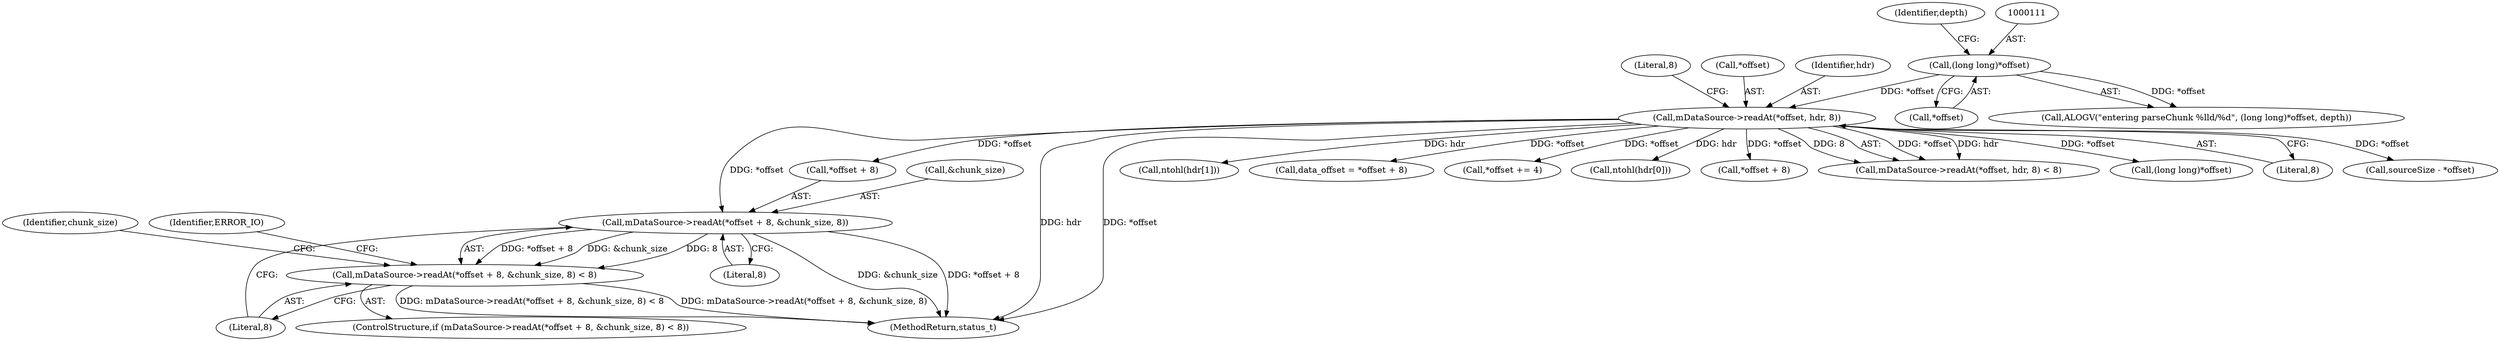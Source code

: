 digraph "0_Android_f81038006b4c59a5a148dcad887371206033c28f_2@API" {
"1000155" [label="(Call,mDataSource->readAt(*offset + 8, &chunk_size, 8))"];
"1000118" [label="(Call,mDataSource->readAt(*offset, hdr, 8))"];
"1000110" [label="(Call,(long long)*offset)"];
"1000154" [label="(Call,mDataSource->readAt(*offset + 8, &chunk_size, 8) < 8)"];
"1000156" [label="(Call,*offset + 8)"];
"1000114" [label="(Identifier,depth)"];
"1003289" [label="(MethodReturn,status_t)"];
"1000137" [label="(Call,ntohl(hdr[1]))"];
"1000168" [label="(Identifier,chunk_size)"];
"1000118" [label="(Call,mDataSource->readAt(*offset, hdr, 8))"];
"1000123" [label="(Literal,8)"];
"1000155" [label="(Call,mDataSource->readAt(*offset + 8, &chunk_size, 8))"];
"1000166" [label="(Identifier,ERROR_IO)"];
"1000119" [label="(Call,*offset)"];
"1000142" [label="(Call,data_offset = *offset + 8)"];
"1000110" [label="(Call,(long long)*offset)"];
"1000162" [label="(Literal,8)"];
"1000214" [label="(Call,*offset += 4)"];
"1000108" [label="(Call,ALOGV(\"entering parseChunk %lld/%d\", (long long)*offset, depth))"];
"1000130" [label="(Call,ntohl(hdr[0]))"];
"1000144" [label="(Call,*offset + 8)"];
"1000117" [label="(Call,mDataSource->readAt(*offset, hdr, 8) < 8)"];
"1000121" [label="(Identifier,hdr)"];
"1000112" [label="(Call,*offset)"];
"1000235" [label="(Call,(long long)*offset)"];
"1000163" [label="(Literal,8)"];
"1000153" [label="(ControlStructure,if (mDataSource->readAt(*offset + 8, &chunk_size, 8) < 8))"];
"1000154" [label="(Call,mDataSource->readAt(*offset + 8, &chunk_size, 8) < 8)"];
"1000122" [label="(Literal,8)"];
"1000160" [label="(Call,&chunk_size)"];
"1000202" [label="(Call,sourceSize - *offset)"];
"1000155" -> "1000154"  [label="AST: "];
"1000155" -> "1000162"  [label="CFG: "];
"1000156" -> "1000155"  [label="AST: "];
"1000160" -> "1000155"  [label="AST: "];
"1000162" -> "1000155"  [label="AST: "];
"1000163" -> "1000155"  [label="CFG: "];
"1000155" -> "1003289"  [label="DDG: &chunk_size"];
"1000155" -> "1003289"  [label="DDG: *offset + 8"];
"1000155" -> "1000154"  [label="DDG: *offset + 8"];
"1000155" -> "1000154"  [label="DDG: &chunk_size"];
"1000155" -> "1000154"  [label="DDG: 8"];
"1000118" -> "1000155"  [label="DDG: *offset"];
"1000118" -> "1000117"  [label="AST: "];
"1000118" -> "1000122"  [label="CFG: "];
"1000119" -> "1000118"  [label="AST: "];
"1000121" -> "1000118"  [label="AST: "];
"1000122" -> "1000118"  [label="AST: "];
"1000123" -> "1000118"  [label="CFG: "];
"1000118" -> "1003289"  [label="DDG: hdr"];
"1000118" -> "1003289"  [label="DDG: *offset"];
"1000118" -> "1000117"  [label="DDG: *offset"];
"1000118" -> "1000117"  [label="DDG: hdr"];
"1000118" -> "1000117"  [label="DDG: 8"];
"1000110" -> "1000118"  [label="DDG: *offset"];
"1000118" -> "1000130"  [label="DDG: hdr"];
"1000118" -> "1000137"  [label="DDG: hdr"];
"1000118" -> "1000142"  [label="DDG: *offset"];
"1000118" -> "1000144"  [label="DDG: *offset"];
"1000118" -> "1000156"  [label="DDG: *offset"];
"1000118" -> "1000202"  [label="DDG: *offset"];
"1000118" -> "1000214"  [label="DDG: *offset"];
"1000118" -> "1000235"  [label="DDG: *offset"];
"1000110" -> "1000108"  [label="AST: "];
"1000110" -> "1000112"  [label="CFG: "];
"1000111" -> "1000110"  [label="AST: "];
"1000112" -> "1000110"  [label="AST: "];
"1000114" -> "1000110"  [label="CFG: "];
"1000110" -> "1000108"  [label="DDG: *offset"];
"1000154" -> "1000153"  [label="AST: "];
"1000154" -> "1000163"  [label="CFG: "];
"1000163" -> "1000154"  [label="AST: "];
"1000166" -> "1000154"  [label="CFG: "];
"1000168" -> "1000154"  [label="CFG: "];
"1000154" -> "1003289"  [label="DDG: mDataSource->readAt(*offset + 8, &chunk_size, 8)"];
"1000154" -> "1003289"  [label="DDG: mDataSource->readAt(*offset + 8, &chunk_size, 8) < 8"];
}
